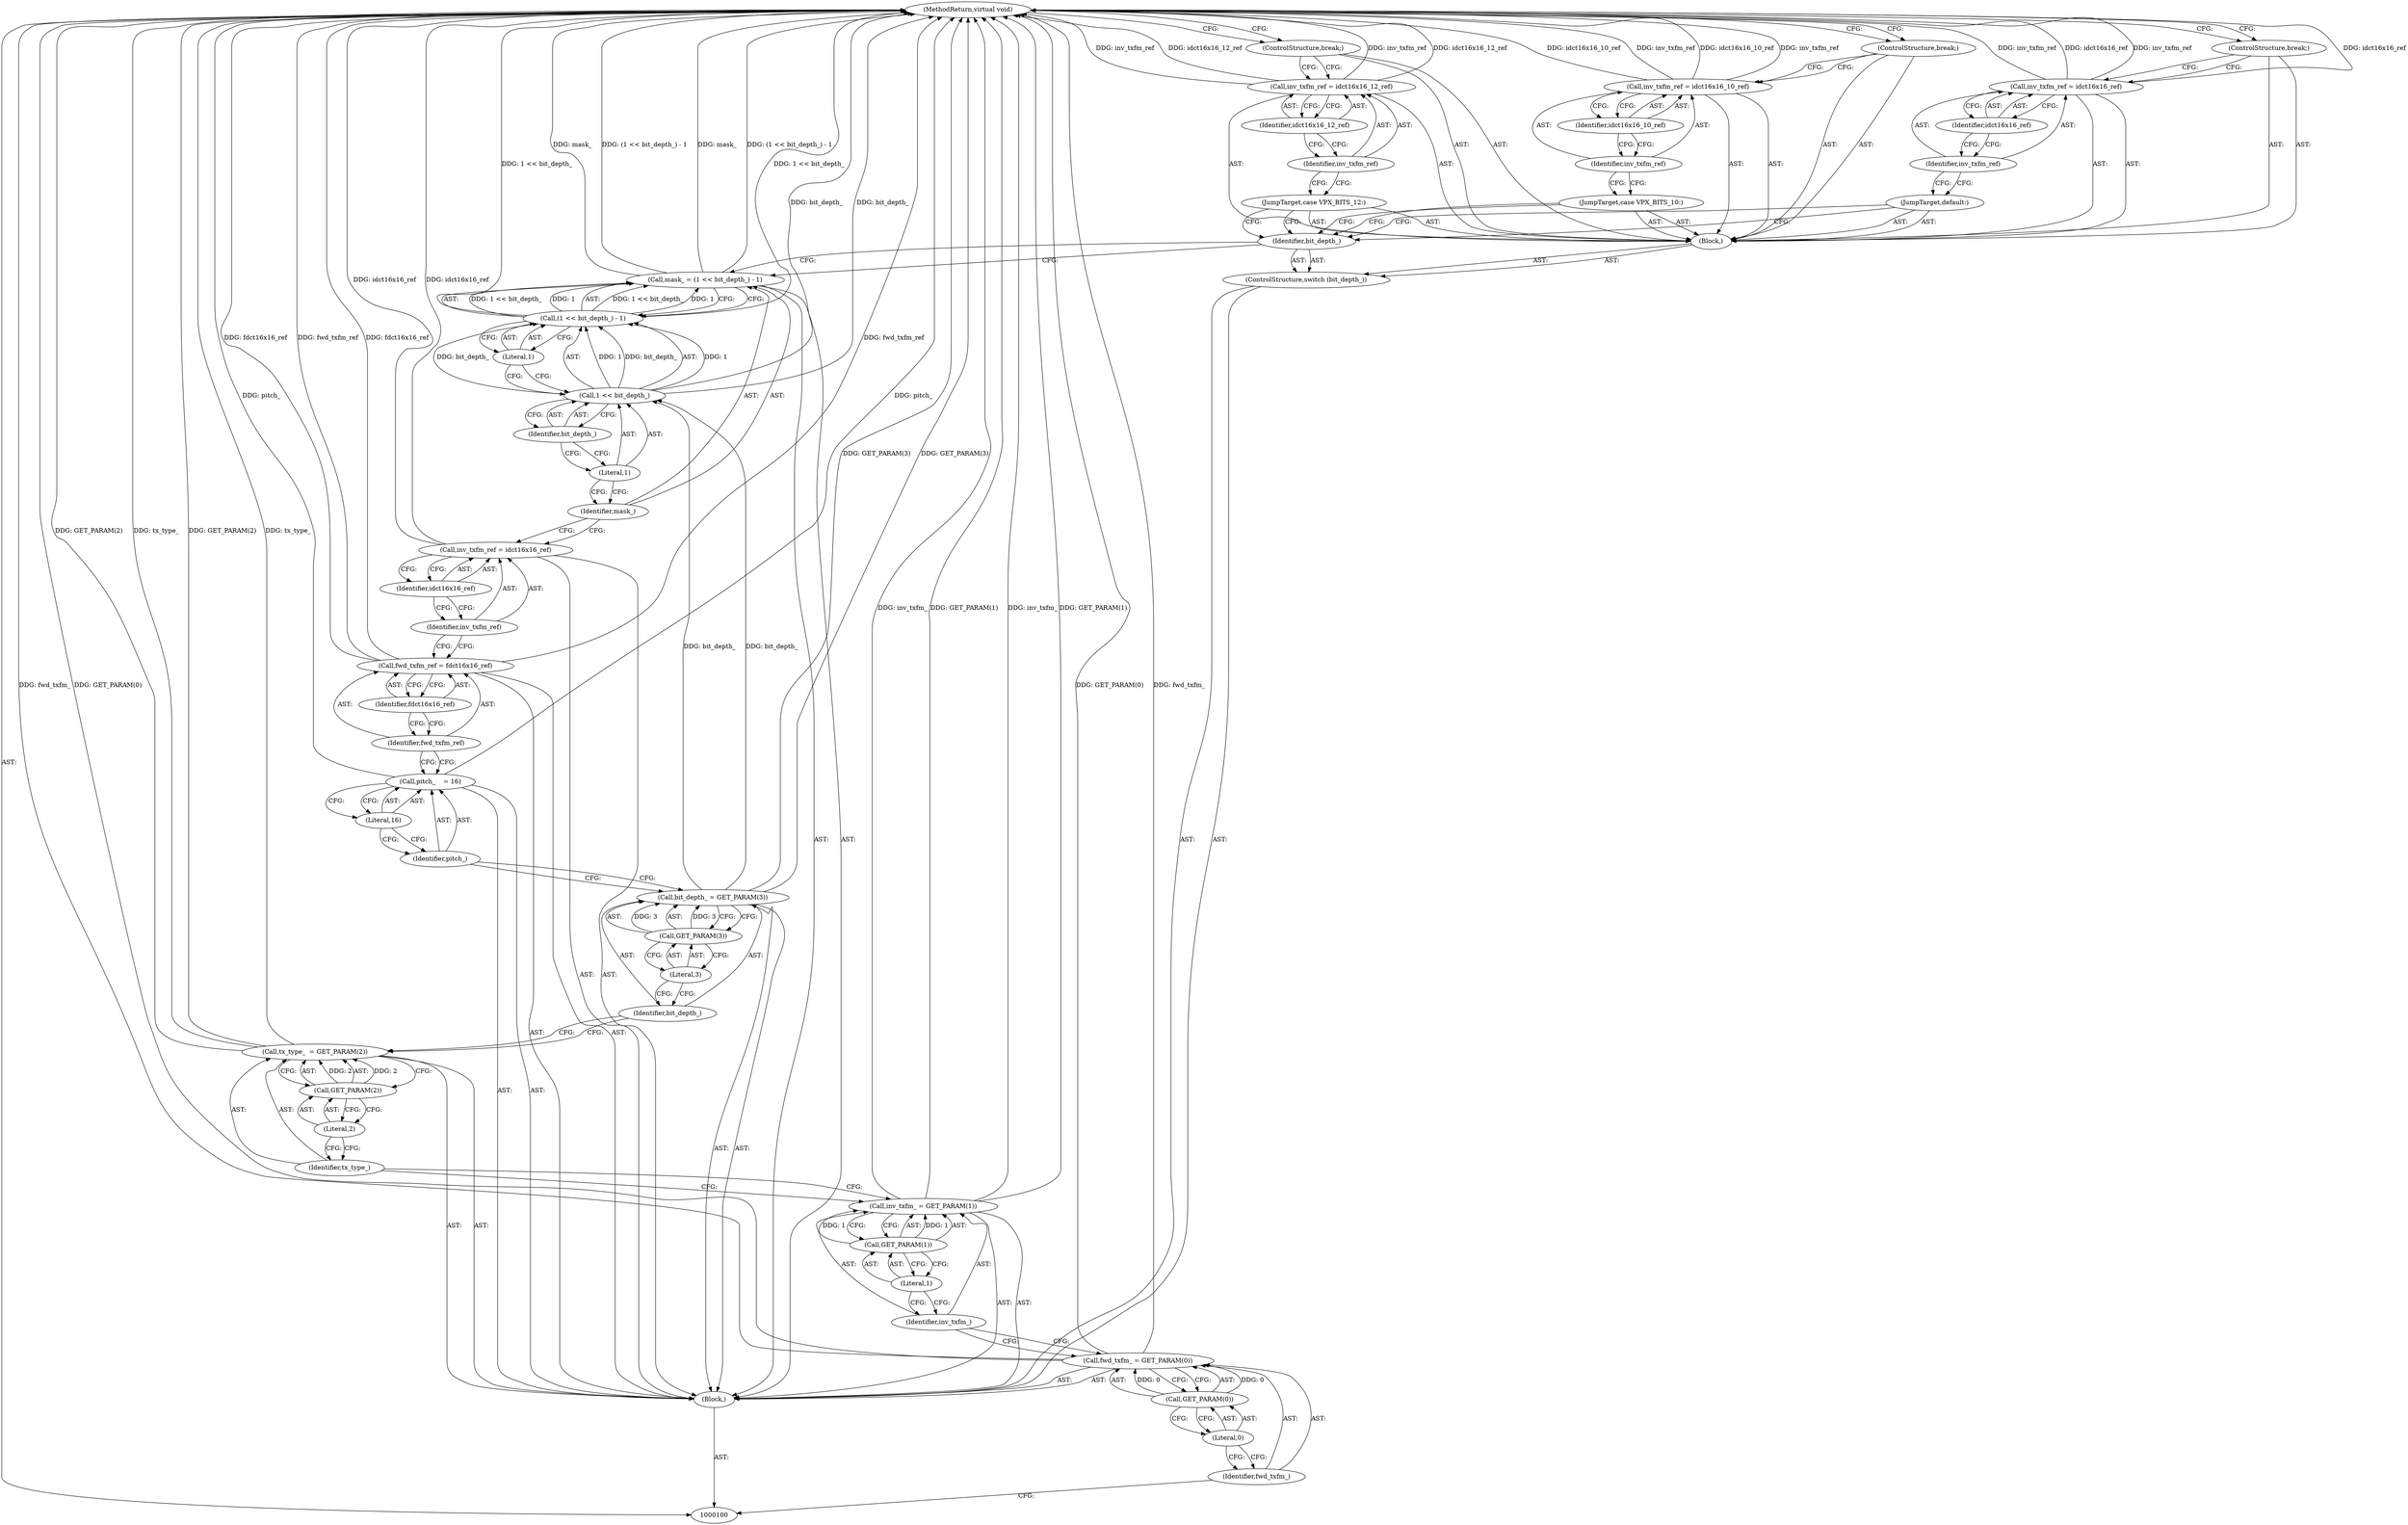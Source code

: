 digraph "0_Android_5a9753fca56f0eeb9f61e342b2fccffc364f9426_52" {
"1000152" [label="(MethodReturn,virtual void)"];
"1000101" [label="(Block,)"];
"1000129" [label="(Call,(1 << bit_depth_) - 1)"];
"1000130" [label="(Call,1 << bit_depth_)"];
"1000131" [label="(Literal,1)"];
"1000132" [label="(Identifier,bit_depth_)"];
"1000133" [label="(Literal,1)"];
"1000127" [label="(Call,mask_ = (1 << bit_depth_) - 1)"];
"1000128" [label="(Identifier,mask_)"];
"1000135" [label="(Identifier,bit_depth_)"];
"1000136" [label="(Block,)"];
"1000134" [label="(ControlStructure,switch (bit_depth_))"];
"1000137" [label="(JumpTarget,case VPX_BITS_10:)"];
"1000140" [label="(Identifier,idct16x16_10_ref)"];
"1000138" [label="(Call,inv_txfm_ref = idct16x16_10_ref)"];
"1000139" [label="(Identifier,inv_txfm_ref)"];
"1000141" [label="(ControlStructure,break;)"];
"1000142" [label="(JumpTarget,case VPX_BITS_12:)"];
"1000145" [label="(Identifier,idct16x16_12_ref)"];
"1000143" [label="(Call,inv_txfm_ref = idct16x16_12_ref)"];
"1000144" [label="(Identifier,inv_txfm_ref)"];
"1000146" [label="(ControlStructure,break;)"];
"1000147" [label="(JumpTarget,default:)"];
"1000150" [label="(Identifier,idct16x16_ref)"];
"1000148" [label="(Call,inv_txfm_ref = idct16x16_ref)"];
"1000149" [label="(Identifier,inv_txfm_ref)"];
"1000151" [label="(ControlStructure,break;)"];
"1000104" [label="(Call,GET_PARAM(0))"];
"1000105" [label="(Literal,0)"];
"1000102" [label="(Call,fwd_txfm_ = GET_PARAM(0))"];
"1000103" [label="(Identifier,fwd_txfm_)"];
"1000108" [label="(Call,GET_PARAM(1))"];
"1000109" [label="(Literal,1)"];
"1000106" [label="(Call,inv_txfm_ = GET_PARAM(1))"];
"1000107" [label="(Identifier,inv_txfm_)"];
"1000112" [label="(Call,GET_PARAM(2))"];
"1000113" [label="(Literal,2)"];
"1000110" [label="(Call,tx_type_  = GET_PARAM(2))"];
"1000111" [label="(Identifier,tx_type_)"];
"1000116" [label="(Call,GET_PARAM(3))"];
"1000117" [label="(Literal,3)"];
"1000114" [label="(Call,bit_depth_ = GET_PARAM(3))"];
"1000115" [label="(Identifier,bit_depth_)"];
"1000120" [label="(Literal,16)"];
"1000118" [label="(Call,pitch_    = 16)"];
"1000119" [label="(Identifier,pitch_)"];
"1000123" [label="(Identifier,fdct16x16_ref)"];
"1000121" [label="(Call,fwd_txfm_ref = fdct16x16_ref)"];
"1000122" [label="(Identifier,fwd_txfm_ref)"];
"1000126" [label="(Identifier,idct16x16_ref)"];
"1000124" [label="(Call,inv_txfm_ref = idct16x16_ref)"];
"1000125" [label="(Identifier,inv_txfm_ref)"];
"1000152" -> "1000100"  [label="AST: "];
"1000152" -> "1000141"  [label="CFG: "];
"1000152" -> "1000146"  [label="CFG: "];
"1000152" -> "1000151"  [label="CFG: "];
"1000106" -> "1000152"  [label="DDG: GET_PARAM(1)"];
"1000106" -> "1000152"  [label="DDG: inv_txfm_"];
"1000102" -> "1000152"  [label="DDG: GET_PARAM(0)"];
"1000102" -> "1000152"  [label="DDG: fwd_txfm_"];
"1000138" -> "1000152"  [label="DDG: idct16x16_10_ref"];
"1000138" -> "1000152"  [label="DDG: inv_txfm_ref"];
"1000148" -> "1000152"  [label="DDG: idct16x16_ref"];
"1000148" -> "1000152"  [label="DDG: inv_txfm_ref"];
"1000118" -> "1000152"  [label="DDG: pitch_"];
"1000129" -> "1000152"  [label="DDG: 1 << bit_depth_"];
"1000124" -> "1000152"  [label="DDG: idct16x16_ref"];
"1000121" -> "1000152"  [label="DDG: fdct16x16_ref"];
"1000121" -> "1000152"  [label="DDG: fwd_txfm_ref"];
"1000130" -> "1000152"  [label="DDG: bit_depth_"];
"1000127" -> "1000152"  [label="DDG: (1 << bit_depth_) - 1"];
"1000127" -> "1000152"  [label="DDG: mask_"];
"1000143" -> "1000152"  [label="DDG: inv_txfm_ref"];
"1000143" -> "1000152"  [label="DDG: idct16x16_12_ref"];
"1000110" -> "1000152"  [label="DDG: GET_PARAM(2)"];
"1000110" -> "1000152"  [label="DDG: tx_type_"];
"1000114" -> "1000152"  [label="DDG: GET_PARAM(3)"];
"1000101" -> "1000100"  [label="AST: "];
"1000102" -> "1000101"  [label="AST: "];
"1000106" -> "1000101"  [label="AST: "];
"1000110" -> "1000101"  [label="AST: "];
"1000114" -> "1000101"  [label="AST: "];
"1000118" -> "1000101"  [label="AST: "];
"1000121" -> "1000101"  [label="AST: "];
"1000124" -> "1000101"  [label="AST: "];
"1000127" -> "1000101"  [label="AST: "];
"1000134" -> "1000101"  [label="AST: "];
"1000129" -> "1000127"  [label="AST: "];
"1000129" -> "1000133"  [label="CFG: "];
"1000130" -> "1000129"  [label="AST: "];
"1000133" -> "1000129"  [label="AST: "];
"1000127" -> "1000129"  [label="CFG: "];
"1000129" -> "1000152"  [label="DDG: 1 << bit_depth_"];
"1000129" -> "1000127"  [label="DDG: 1 << bit_depth_"];
"1000129" -> "1000127"  [label="DDG: 1"];
"1000130" -> "1000129"  [label="DDG: 1"];
"1000130" -> "1000129"  [label="DDG: bit_depth_"];
"1000130" -> "1000129"  [label="AST: "];
"1000130" -> "1000132"  [label="CFG: "];
"1000131" -> "1000130"  [label="AST: "];
"1000132" -> "1000130"  [label="AST: "];
"1000133" -> "1000130"  [label="CFG: "];
"1000130" -> "1000152"  [label="DDG: bit_depth_"];
"1000130" -> "1000129"  [label="DDG: 1"];
"1000130" -> "1000129"  [label="DDG: bit_depth_"];
"1000114" -> "1000130"  [label="DDG: bit_depth_"];
"1000131" -> "1000130"  [label="AST: "];
"1000131" -> "1000128"  [label="CFG: "];
"1000132" -> "1000131"  [label="CFG: "];
"1000132" -> "1000130"  [label="AST: "];
"1000132" -> "1000131"  [label="CFG: "];
"1000130" -> "1000132"  [label="CFG: "];
"1000133" -> "1000129"  [label="AST: "];
"1000133" -> "1000130"  [label="CFG: "];
"1000129" -> "1000133"  [label="CFG: "];
"1000127" -> "1000101"  [label="AST: "];
"1000127" -> "1000129"  [label="CFG: "];
"1000128" -> "1000127"  [label="AST: "];
"1000129" -> "1000127"  [label="AST: "];
"1000135" -> "1000127"  [label="CFG: "];
"1000127" -> "1000152"  [label="DDG: (1 << bit_depth_) - 1"];
"1000127" -> "1000152"  [label="DDG: mask_"];
"1000129" -> "1000127"  [label="DDG: 1 << bit_depth_"];
"1000129" -> "1000127"  [label="DDG: 1"];
"1000128" -> "1000127"  [label="AST: "];
"1000128" -> "1000124"  [label="CFG: "];
"1000131" -> "1000128"  [label="CFG: "];
"1000135" -> "1000134"  [label="AST: "];
"1000135" -> "1000127"  [label="CFG: "];
"1000137" -> "1000135"  [label="CFG: "];
"1000142" -> "1000135"  [label="CFG: "];
"1000147" -> "1000135"  [label="CFG: "];
"1000136" -> "1000134"  [label="AST: "];
"1000137" -> "1000136"  [label="AST: "];
"1000138" -> "1000136"  [label="AST: "];
"1000141" -> "1000136"  [label="AST: "];
"1000142" -> "1000136"  [label="AST: "];
"1000143" -> "1000136"  [label="AST: "];
"1000146" -> "1000136"  [label="AST: "];
"1000147" -> "1000136"  [label="AST: "];
"1000148" -> "1000136"  [label="AST: "];
"1000151" -> "1000136"  [label="AST: "];
"1000134" -> "1000101"  [label="AST: "];
"1000135" -> "1000134"  [label="AST: "];
"1000136" -> "1000134"  [label="AST: "];
"1000137" -> "1000136"  [label="AST: "];
"1000137" -> "1000135"  [label="CFG: "];
"1000139" -> "1000137"  [label="CFG: "];
"1000140" -> "1000138"  [label="AST: "];
"1000140" -> "1000139"  [label="CFG: "];
"1000138" -> "1000140"  [label="CFG: "];
"1000138" -> "1000136"  [label="AST: "];
"1000138" -> "1000140"  [label="CFG: "];
"1000139" -> "1000138"  [label="AST: "];
"1000140" -> "1000138"  [label="AST: "];
"1000141" -> "1000138"  [label="CFG: "];
"1000138" -> "1000152"  [label="DDG: idct16x16_10_ref"];
"1000138" -> "1000152"  [label="DDG: inv_txfm_ref"];
"1000139" -> "1000138"  [label="AST: "];
"1000139" -> "1000137"  [label="CFG: "];
"1000140" -> "1000139"  [label="CFG: "];
"1000141" -> "1000136"  [label="AST: "];
"1000141" -> "1000138"  [label="CFG: "];
"1000152" -> "1000141"  [label="CFG: "];
"1000142" -> "1000136"  [label="AST: "];
"1000142" -> "1000135"  [label="CFG: "];
"1000144" -> "1000142"  [label="CFG: "];
"1000145" -> "1000143"  [label="AST: "];
"1000145" -> "1000144"  [label="CFG: "];
"1000143" -> "1000145"  [label="CFG: "];
"1000143" -> "1000136"  [label="AST: "];
"1000143" -> "1000145"  [label="CFG: "];
"1000144" -> "1000143"  [label="AST: "];
"1000145" -> "1000143"  [label="AST: "];
"1000146" -> "1000143"  [label="CFG: "];
"1000143" -> "1000152"  [label="DDG: inv_txfm_ref"];
"1000143" -> "1000152"  [label="DDG: idct16x16_12_ref"];
"1000144" -> "1000143"  [label="AST: "];
"1000144" -> "1000142"  [label="CFG: "];
"1000145" -> "1000144"  [label="CFG: "];
"1000146" -> "1000136"  [label="AST: "];
"1000146" -> "1000143"  [label="CFG: "];
"1000152" -> "1000146"  [label="CFG: "];
"1000147" -> "1000136"  [label="AST: "];
"1000147" -> "1000135"  [label="CFG: "];
"1000149" -> "1000147"  [label="CFG: "];
"1000150" -> "1000148"  [label="AST: "];
"1000150" -> "1000149"  [label="CFG: "];
"1000148" -> "1000150"  [label="CFG: "];
"1000148" -> "1000136"  [label="AST: "];
"1000148" -> "1000150"  [label="CFG: "];
"1000149" -> "1000148"  [label="AST: "];
"1000150" -> "1000148"  [label="AST: "];
"1000151" -> "1000148"  [label="CFG: "];
"1000148" -> "1000152"  [label="DDG: idct16x16_ref"];
"1000148" -> "1000152"  [label="DDG: inv_txfm_ref"];
"1000149" -> "1000148"  [label="AST: "];
"1000149" -> "1000147"  [label="CFG: "];
"1000150" -> "1000149"  [label="CFG: "];
"1000151" -> "1000136"  [label="AST: "];
"1000151" -> "1000148"  [label="CFG: "];
"1000152" -> "1000151"  [label="CFG: "];
"1000104" -> "1000102"  [label="AST: "];
"1000104" -> "1000105"  [label="CFG: "];
"1000105" -> "1000104"  [label="AST: "];
"1000102" -> "1000104"  [label="CFG: "];
"1000104" -> "1000102"  [label="DDG: 0"];
"1000105" -> "1000104"  [label="AST: "];
"1000105" -> "1000103"  [label="CFG: "];
"1000104" -> "1000105"  [label="CFG: "];
"1000102" -> "1000101"  [label="AST: "];
"1000102" -> "1000104"  [label="CFG: "];
"1000103" -> "1000102"  [label="AST: "];
"1000104" -> "1000102"  [label="AST: "];
"1000107" -> "1000102"  [label="CFG: "];
"1000102" -> "1000152"  [label="DDG: GET_PARAM(0)"];
"1000102" -> "1000152"  [label="DDG: fwd_txfm_"];
"1000104" -> "1000102"  [label="DDG: 0"];
"1000103" -> "1000102"  [label="AST: "];
"1000103" -> "1000100"  [label="CFG: "];
"1000105" -> "1000103"  [label="CFG: "];
"1000108" -> "1000106"  [label="AST: "];
"1000108" -> "1000109"  [label="CFG: "];
"1000109" -> "1000108"  [label="AST: "];
"1000106" -> "1000108"  [label="CFG: "];
"1000108" -> "1000106"  [label="DDG: 1"];
"1000109" -> "1000108"  [label="AST: "];
"1000109" -> "1000107"  [label="CFG: "];
"1000108" -> "1000109"  [label="CFG: "];
"1000106" -> "1000101"  [label="AST: "];
"1000106" -> "1000108"  [label="CFG: "];
"1000107" -> "1000106"  [label="AST: "];
"1000108" -> "1000106"  [label="AST: "];
"1000111" -> "1000106"  [label="CFG: "];
"1000106" -> "1000152"  [label="DDG: GET_PARAM(1)"];
"1000106" -> "1000152"  [label="DDG: inv_txfm_"];
"1000108" -> "1000106"  [label="DDG: 1"];
"1000107" -> "1000106"  [label="AST: "];
"1000107" -> "1000102"  [label="CFG: "];
"1000109" -> "1000107"  [label="CFG: "];
"1000112" -> "1000110"  [label="AST: "];
"1000112" -> "1000113"  [label="CFG: "];
"1000113" -> "1000112"  [label="AST: "];
"1000110" -> "1000112"  [label="CFG: "];
"1000112" -> "1000110"  [label="DDG: 2"];
"1000113" -> "1000112"  [label="AST: "];
"1000113" -> "1000111"  [label="CFG: "];
"1000112" -> "1000113"  [label="CFG: "];
"1000110" -> "1000101"  [label="AST: "];
"1000110" -> "1000112"  [label="CFG: "];
"1000111" -> "1000110"  [label="AST: "];
"1000112" -> "1000110"  [label="AST: "];
"1000115" -> "1000110"  [label="CFG: "];
"1000110" -> "1000152"  [label="DDG: GET_PARAM(2)"];
"1000110" -> "1000152"  [label="DDG: tx_type_"];
"1000112" -> "1000110"  [label="DDG: 2"];
"1000111" -> "1000110"  [label="AST: "];
"1000111" -> "1000106"  [label="CFG: "];
"1000113" -> "1000111"  [label="CFG: "];
"1000116" -> "1000114"  [label="AST: "];
"1000116" -> "1000117"  [label="CFG: "];
"1000117" -> "1000116"  [label="AST: "];
"1000114" -> "1000116"  [label="CFG: "];
"1000116" -> "1000114"  [label="DDG: 3"];
"1000117" -> "1000116"  [label="AST: "];
"1000117" -> "1000115"  [label="CFG: "];
"1000116" -> "1000117"  [label="CFG: "];
"1000114" -> "1000101"  [label="AST: "];
"1000114" -> "1000116"  [label="CFG: "];
"1000115" -> "1000114"  [label="AST: "];
"1000116" -> "1000114"  [label="AST: "];
"1000119" -> "1000114"  [label="CFG: "];
"1000114" -> "1000152"  [label="DDG: GET_PARAM(3)"];
"1000116" -> "1000114"  [label="DDG: 3"];
"1000114" -> "1000130"  [label="DDG: bit_depth_"];
"1000115" -> "1000114"  [label="AST: "];
"1000115" -> "1000110"  [label="CFG: "];
"1000117" -> "1000115"  [label="CFG: "];
"1000120" -> "1000118"  [label="AST: "];
"1000120" -> "1000119"  [label="CFG: "];
"1000118" -> "1000120"  [label="CFG: "];
"1000118" -> "1000101"  [label="AST: "];
"1000118" -> "1000120"  [label="CFG: "];
"1000119" -> "1000118"  [label="AST: "];
"1000120" -> "1000118"  [label="AST: "];
"1000122" -> "1000118"  [label="CFG: "];
"1000118" -> "1000152"  [label="DDG: pitch_"];
"1000119" -> "1000118"  [label="AST: "];
"1000119" -> "1000114"  [label="CFG: "];
"1000120" -> "1000119"  [label="CFG: "];
"1000123" -> "1000121"  [label="AST: "];
"1000123" -> "1000122"  [label="CFG: "];
"1000121" -> "1000123"  [label="CFG: "];
"1000121" -> "1000101"  [label="AST: "];
"1000121" -> "1000123"  [label="CFG: "];
"1000122" -> "1000121"  [label="AST: "];
"1000123" -> "1000121"  [label="AST: "];
"1000125" -> "1000121"  [label="CFG: "];
"1000121" -> "1000152"  [label="DDG: fdct16x16_ref"];
"1000121" -> "1000152"  [label="DDG: fwd_txfm_ref"];
"1000122" -> "1000121"  [label="AST: "];
"1000122" -> "1000118"  [label="CFG: "];
"1000123" -> "1000122"  [label="CFG: "];
"1000126" -> "1000124"  [label="AST: "];
"1000126" -> "1000125"  [label="CFG: "];
"1000124" -> "1000126"  [label="CFG: "];
"1000124" -> "1000101"  [label="AST: "];
"1000124" -> "1000126"  [label="CFG: "];
"1000125" -> "1000124"  [label="AST: "];
"1000126" -> "1000124"  [label="AST: "];
"1000128" -> "1000124"  [label="CFG: "];
"1000124" -> "1000152"  [label="DDG: idct16x16_ref"];
"1000125" -> "1000124"  [label="AST: "];
"1000125" -> "1000121"  [label="CFG: "];
"1000126" -> "1000125"  [label="CFG: "];
}
